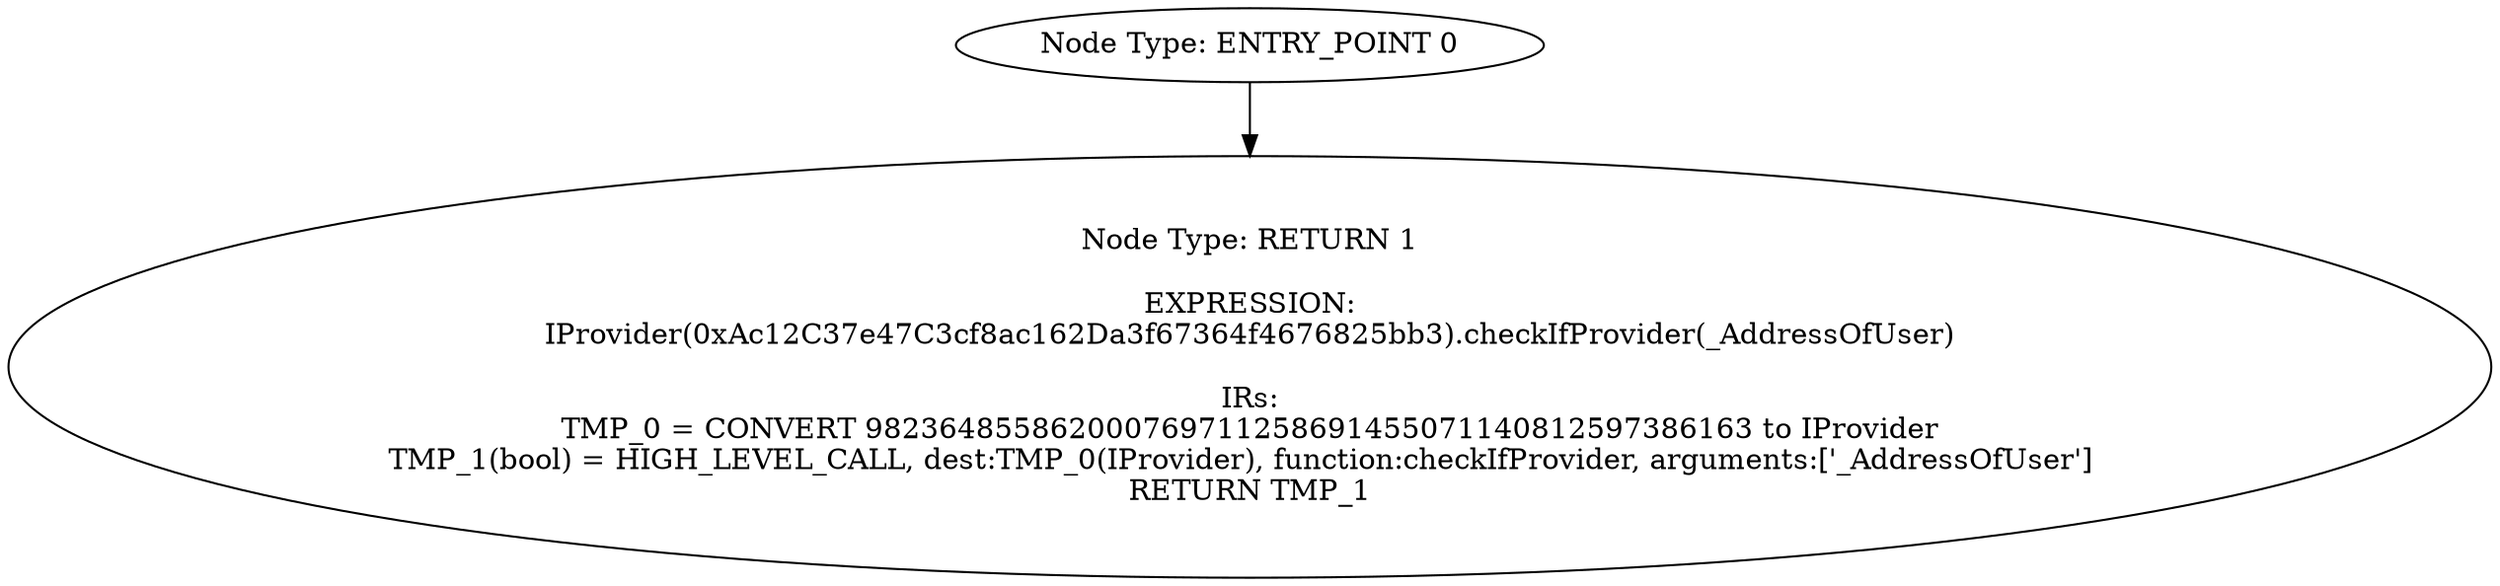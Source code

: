 digraph{
0[label="Node Type: ENTRY_POINT 0
"];
0->1;
1[label="Node Type: RETURN 1

EXPRESSION:
IProvider(0xAc12C37e47C3cf8ac162Da3f67364f4676825bb3).checkIfProvider(_AddressOfUser)

IRs:
TMP_0 = CONVERT 982364855862000769711258691455071140812597386163 to IProvider
TMP_1(bool) = HIGH_LEVEL_CALL, dest:TMP_0(IProvider), function:checkIfProvider, arguments:['_AddressOfUser']  
RETURN TMP_1"];
}
